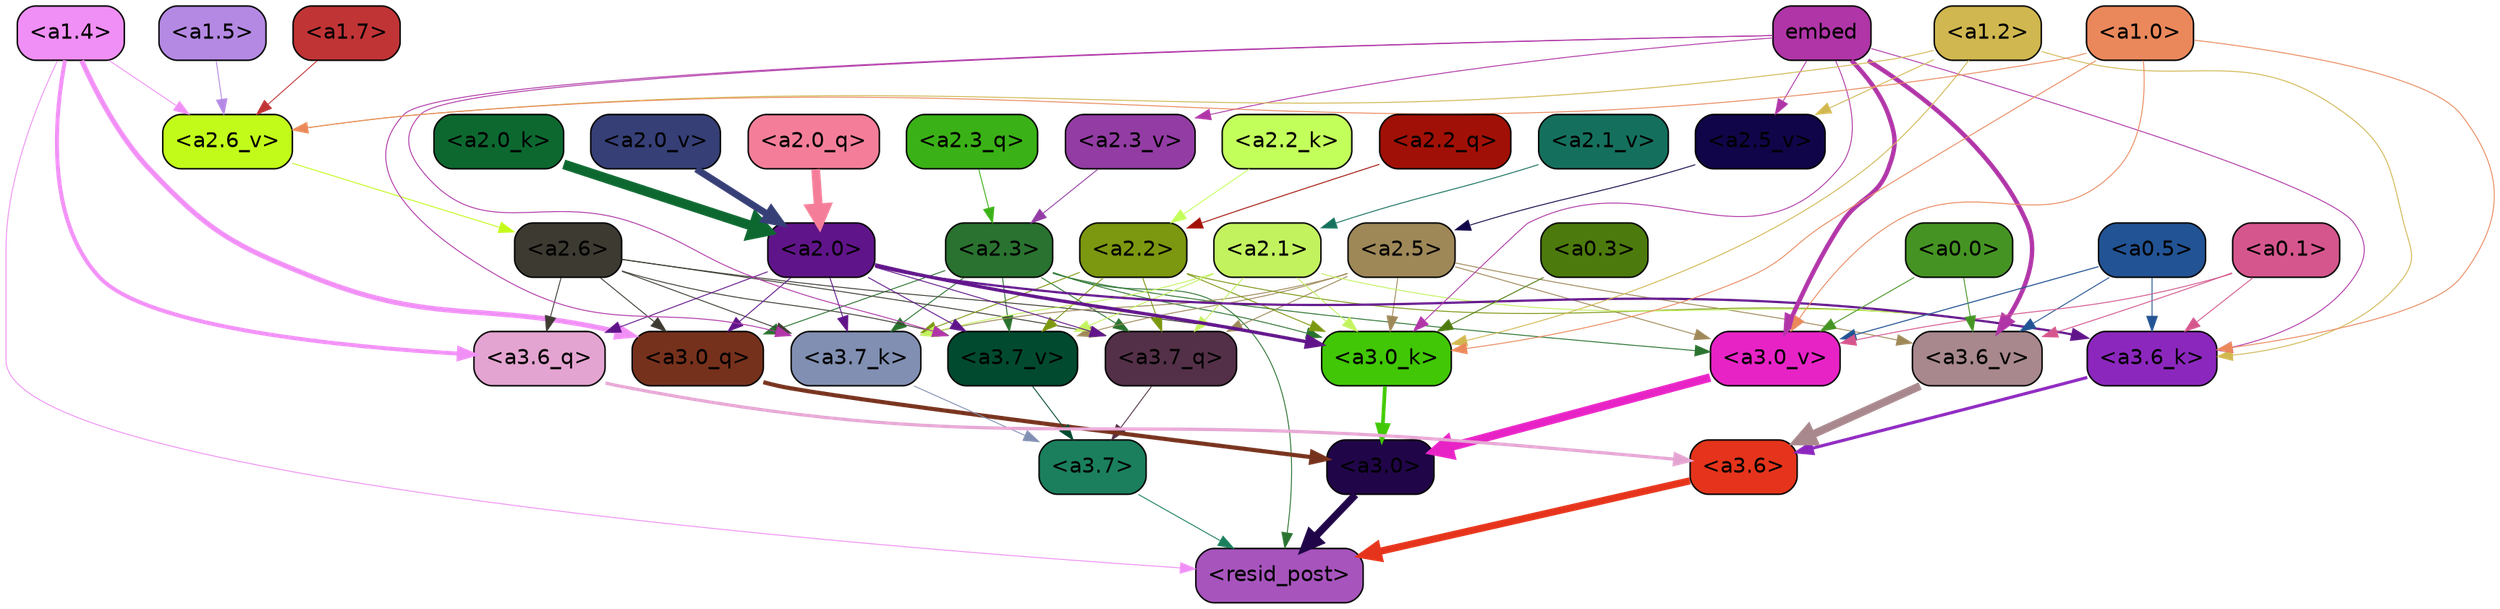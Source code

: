 strict digraph "" {
	graph [bgcolor=transparent,
		layout=dot,
		overlap=false,
		splines=true
	];
	"<a3.7>"	[color=black,
		fillcolor="#1b7f5e",
		fontname=Helvetica,
		shape=box,
		style="filled, rounded"];
	"<resid_post>"	[color=black,
		fillcolor="#a754bd",
		fontname=Helvetica,
		shape=box,
		style="filled, rounded"];
	"<a3.7>" -> "<resid_post>"	[color="#1b7f5e",
		penwidth=0.6];
	"<a3.6>"	[color=black,
		fillcolor="#e5341b",
		fontname=Helvetica,
		shape=box,
		style="filled, rounded"];
	"<a3.6>" -> "<resid_post>"	[color="#e5341b",
		penwidth=4.751612067222595];
	"<a3.0>"	[color=black,
		fillcolor="#200648",
		fontname=Helvetica,
		shape=box,
		style="filled, rounded"];
	"<a3.0>" -> "<resid_post>"	[color="#200648",
		penwidth=4.884142994880676];
	"<a2.3>"	[color=black,
		fillcolor="#29722f",
		fontname=Helvetica,
		shape=box,
		style="filled, rounded"];
	"<a2.3>" -> "<resid_post>"	[color="#29722f",
		penwidth=0.6];
	"<a3.7_q>"	[color=black,
		fillcolor="#533047",
		fontname=Helvetica,
		shape=box,
		style="filled, rounded"];
	"<a2.3>" -> "<a3.7_q>"	[color="#29722f",
		penwidth=0.6];
	"<a3.0_q>"	[color=black,
		fillcolor="#76311c",
		fontname=Helvetica,
		shape=box,
		style="filled, rounded"];
	"<a2.3>" -> "<a3.0_q>"	[color="#29722f",
		penwidth=0.6];
	"<a3.7_k>"	[color=black,
		fillcolor="#818fb2",
		fontname=Helvetica,
		shape=box,
		style="filled, rounded"];
	"<a2.3>" -> "<a3.7_k>"	[color="#29722f",
		penwidth=0.6];
	"<a3.0_k>"	[color=black,
		fillcolor="#41c705",
		fontname=Helvetica,
		shape=box,
		style="filled, rounded"];
	"<a2.3>" -> "<a3.0_k>"	[color="#29722f",
		penwidth=0.6];
	"<a3.7_v>"	[color=black,
		fillcolor="#014a2f",
		fontname=Helvetica,
		shape=box,
		style="filled, rounded"];
	"<a2.3>" -> "<a3.7_v>"	[color="#29722f",
		penwidth=0.6];
	"<a3.0_v>"	[color=black,
		fillcolor="#e823c6",
		fontname=Helvetica,
		shape=box,
		style="filled, rounded"];
	"<a2.3>" -> "<a3.0_v>"	[color="#29722f",
		penwidth=0.6];
	"<a1.4>"	[color=black,
		fillcolor="#f08ff5",
		fontname=Helvetica,
		shape=box,
		style="filled, rounded"];
	"<a1.4>" -> "<resid_post>"	[color="#f08ff5",
		penwidth=0.6];
	"<a3.6_q>"	[color=black,
		fillcolor="#e4a4d1",
		fontname=Helvetica,
		shape=box,
		style="filled, rounded"];
	"<a1.4>" -> "<a3.6_q>"	[color="#f08ff5",
		penwidth=2.6469622254371643];
	"<a1.4>" -> "<a3.0_q>"	[color="#f08ff5",
		penwidth=3.3040847778320312];
	"<a2.6_v>"	[color=black,
		fillcolor="#c2fb1a",
		fontname=Helvetica,
		shape=box,
		style="filled, rounded"];
	"<a1.4>" -> "<a2.6_v>"	[color="#f08ff5",
		penwidth=0.6];
	"<a3.7_q>" -> "<a3.7>"	[color="#533047",
		penwidth=0.6];
	"<a3.6_q>" -> "<a3.6>"	[color="#e4a4d1",
		penwidth=2.091020345687866];
	"<a3.0_q>" -> "<a3.0>"	[color="#76311c",
		penwidth=2.7421876192092896];
	"<a3.7_k>" -> "<a3.7>"	[color="#818fb2",
		penwidth=0.6];
	"<a3.6_k>"	[color=black,
		fillcolor="#8c27be",
		fontname=Helvetica,
		shape=box,
		style="filled, rounded"];
	"<a3.6_k>" -> "<a3.6>"	[color="#8c27be",
		penwidth=2.048597991466522];
	"<a3.0_k>" -> "<a3.0>"	[color="#41c705",
		penwidth=2.476402521133423];
	"<a3.7_v>" -> "<a3.7>"	[color="#014a2f",
		penwidth=0.6];
	"<a3.6_v>"	[color=black,
		fillcolor="#a8888d",
		fontname=Helvetica,
		shape=box,
		style="filled, rounded"];
	"<a3.6_v>" -> "<a3.6>"	[color="#a8888d",
		penwidth=5.2550448179244995];
	"<a3.0_v>" -> "<a3.0>"	[color="#e823c6",
		penwidth=5.652270674705505];
	"<a2.6>"	[color=black,
		fillcolor="#3d3a32",
		fontname=Helvetica,
		shape=box,
		style="filled, rounded"];
	"<a2.6>" -> "<a3.7_q>"	[color="#3d3a32",
		penwidth=0.6];
	"<a2.6>" -> "<a3.6_q>"	[color="#3d3a32",
		penwidth=0.6];
	"<a2.6>" -> "<a3.0_q>"	[color="#3d3a32",
		penwidth=0.6];
	"<a2.6>" -> "<a3.7_k>"	[color="#3d3a32",
		penwidth=0.6];
	"<a2.6>" -> "<a3.0_k>"	[color="#3d3a32",
		penwidth=0.6];
	"<a2.6>" -> "<a3.7_v>"	[color="#3d3a32",
		penwidth=0.6];
	"<a2.5>"	[color=black,
		fillcolor="#9e8858",
		fontname=Helvetica,
		shape=box,
		style="filled, rounded"];
	"<a2.5>" -> "<a3.7_q>"	[color="#9e8858",
		penwidth=0.6];
	"<a2.5>" -> "<a3.7_k>"	[color="#9e8858",
		penwidth=0.6];
	"<a2.5>" -> "<a3.0_k>"	[color="#9e8858",
		penwidth=0.6];
	"<a2.5>" -> "<a3.7_v>"	[color="#9e8858",
		penwidth=0.6];
	"<a2.5>" -> "<a3.6_v>"	[color="#9e8858",
		penwidth=0.6];
	"<a2.5>" -> "<a3.0_v>"	[color="#9e8858",
		penwidth=0.6];
	"<a2.2>"	[color=black,
		fillcolor="#7c9710",
		fontname=Helvetica,
		shape=box,
		style="filled, rounded"];
	"<a2.2>" -> "<a3.7_q>"	[color="#7c9710",
		penwidth=0.6];
	"<a2.2>" -> "<a3.7_k>"	[color="#7c9710",
		penwidth=0.6];
	"<a2.2>" -> "<a3.6_k>"	[color="#7c9710",
		penwidth=0.6];
	"<a2.2>" -> "<a3.0_k>"	[color="#7c9710",
		penwidth=0.6];
	"<a2.2>" -> "<a3.7_v>"	[color="#7c9710",
		penwidth=0.6];
	"<a2.1>"	[color=black,
		fillcolor="#c3f25f",
		fontname=Helvetica,
		shape=box,
		style="filled, rounded"];
	"<a2.1>" -> "<a3.7_q>"	[color="#c3f25f",
		penwidth=0.6];
	"<a2.1>" -> "<a3.7_k>"	[color="#c3f25f",
		penwidth=0.6];
	"<a2.1>" -> "<a3.6_k>"	[color="#c3f25f",
		penwidth=0.6];
	"<a2.1>" -> "<a3.0_k>"	[color="#c3f25f",
		penwidth=0.6];
	"<a2.1>" -> "<a3.7_v>"	[color="#c3f25f",
		penwidth=0.6];
	"<a2.0>"	[color=black,
		fillcolor="#601489",
		fontname=Helvetica,
		shape=box,
		style="filled, rounded"];
	"<a2.0>" -> "<a3.7_q>"	[color="#601489",
		penwidth=0.6];
	"<a2.0>" -> "<a3.6_q>"	[color="#601489",
		penwidth=0.6];
	"<a2.0>" -> "<a3.0_q>"	[color="#601489",
		penwidth=0.6];
	"<a2.0>" -> "<a3.7_k>"	[color="#601489",
		penwidth=0.6];
	"<a2.0>" -> "<a3.6_k>"	[color="#601489",
		penwidth=1.4757367372512817];
	"<a2.0>" -> "<a3.0_k>"	[color="#601489",
		penwidth=2.2137351036071777];
	"<a2.0>" -> "<a3.7_v>"	[color="#601489",
		penwidth=0.6];
	embed	[color=black,
		fillcolor="#b035a7",
		fontname=Helvetica,
		shape=box,
		style="filled, rounded"];
	embed -> "<a3.7_k>"	[color="#b035a7",
		penwidth=0.6];
	embed -> "<a3.6_k>"	[color="#b035a7",
		penwidth=0.6];
	embed -> "<a3.0_k>"	[color="#b035a7",
		penwidth=0.6];
	embed -> "<a3.7_v>"	[color="#b035a7",
		penwidth=0.6];
	embed -> "<a3.6_v>"	[color="#b035a7",
		penwidth=2.9582033157348633];
	embed -> "<a3.0_v>"	[color="#b035a7",
		penwidth=2.972973108291626];
	"<a2.5_v>"	[color=black,
		fillcolor="#110549",
		fontname=Helvetica,
		shape=box,
		style="filled, rounded"];
	embed -> "<a2.5_v>"	[color="#b035a7",
		penwidth=0.6];
	"<a2.3_v>"	[color=black,
		fillcolor="#933ca4",
		fontname=Helvetica,
		shape=box,
		style="filled, rounded"];
	embed -> "<a2.3_v>"	[color="#b035a7",
		penwidth=0.6];
	"<a1.2>"	[color=black,
		fillcolor="#d1b74f",
		fontname=Helvetica,
		shape=box,
		style="filled, rounded"];
	"<a1.2>" -> "<a3.6_k>"	[color="#d1b74f",
		penwidth=0.6];
	"<a1.2>" -> "<a3.0_k>"	[color="#d1b74f",
		penwidth=0.6];
	"<a1.2>" -> "<a2.6_v>"	[color="#d1b74f",
		penwidth=0.6];
	"<a1.2>" -> "<a2.5_v>"	[color="#d1b74f",
		penwidth=0.6];
	"<a1.0>"	[color=black,
		fillcolor="#ea885b",
		fontname=Helvetica,
		shape=box,
		style="filled, rounded"];
	"<a1.0>" -> "<a3.6_k>"	[color="#ea885b",
		penwidth=0.6];
	"<a1.0>" -> "<a3.0_k>"	[color="#ea885b",
		penwidth=0.6];
	"<a1.0>" -> "<a3.0_v>"	[color="#ea885b",
		penwidth=0.6];
	"<a1.0>" -> "<a2.6_v>"	[color="#ea885b",
		penwidth=0.6];
	"<a0.5>"	[color=black,
		fillcolor="#225394",
		fontname=Helvetica,
		shape=box,
		style="filled, rounded"];
	"<a0.5>" -> "<a3.6_k>"	[color="#225394",
		penwidth=0.6];
	"<a0.5>" -> "<a3.6_v>"	[color="#225394",
		penwidth=0.6];
	"<a0.5>" -> "<a3.0_v>"	[color="#225394",
		penwidth=0.6790935099124908];
	"<a0.1>"	[color=black,
		fillcolor="#d5568d",
		fontname=Helvetica,
		shape=box,
		style="filled, rounded"];
	"<a0.1>" -> "<a3.6_k>"	[color="#d5568d",
		penwidth=0.6];
	"<a0.1>" -> "<a3.6_v>"	[color="#d5568d",
		penwidth=0.6];
	"<a0.1>" -> "<a3.0_v>"	[color="#d5568d",
		penwidth=0.6];
	"<a0.3>"	[color=black,
		fillcolor="#4d7a0d",
		fontname=Helvetica,
		shape=box,
		style="filled, rounded"];
	"<a0.3>" -> "<a3.0_k>"	[color="#4d7a0d",
		penwidth=0.6];
	"<a0.0>"	[color=black,
		fillcolor="#459423",
		fontname=Helvetica,
		shape=box,
		style="filled, rounded"];
	"<a0.0>" -> "<a3.6_v>"	[color="#459423",
		penwidth=0.6];
	"<a0.0>" -> "<a3.0_v>"	[color="#459423",
		penwidth=0.6];
	"<a2.3_q>"	[color=black,
		fillcolor="#3ab116",
		fontname=Helvetica,
		shape=box,
		style="filled, rounded"];
	"<a2.3_q>" -> "<a2.3>"	[color="#3ab116",
		penwidth=0.6];
	"<a2.2_q>"	[color=black,
		fillcolor="#a11006",
		fontname=Helvetica,
		shape=box,
		style="filled, rounded"];
	"<a2.2_q>" -> "<a2.2>"	[color="#a11006",
		penwidth=0.6];
	"<a2.0_q>"	[color=black,
		fillcolor="#f47e99",
		fontname=Helvetica,
		shape=box,
		style="filled, rounded"];
	"<a2.0_q>" -> "<a2.0>"	[color="#f47e99",
		penwidth=5.819834470748901];
	"<a2.2_k>"	[color=black,
		fillcolor="#c3ff5b",
		fontname=Helvetica,
		shape=box,
		style="filled, rounded"];
	"<a2.2_k>" -> "<a2.2>"	[color="#c3ff5b",
		penwidth=0.6];
	"<a2.0_k>"	[color=black,
		fillcolor="#0d6830",
		fontname=Helvetica,
		shape=box,
		style="filled, rounded"];
	"<a2.0_k>" -> "<a2.0>"	[color="#0d6830",
		penwidth=6.470837593078613];
	"<a2.6_v>" -> "<a2.6>"	[color="#c2fb1a",
		penwidth=0.6];
	"<a2.5_v>" -> "<a2.5>"	[color="#110549",
		penwidth=0.6];
	"<a2.3_v>" -> "<a2.3>"	[color="#933ca4",
		penwidth=0.6];
	"<a2.1_v>"	[color=black,
		fillcolor="#14705d",
		fontname=Helvetica,
		shape=box,
		style="filled, rounded"];
	"<a2.1_v>" -> "<a2.1>"	[color="#14705d",
		penwidth=0.6];
	"<a2.0_v>"	[color=black,
		fillcolor="#363f76",
		fontname=Helvetica,
		shape=box,
		style="filled, rounded"];
	"<a2.0_v>" -> "<a2.0>"	[color="#363f76",
		penwidth=4.5950857400894165];
	"<a1.7>"	[color=black,
		fillcolor="#c13436",
		fontname=Helvetica,
		shape=box,
		style="filled, rounded"];
	"<a1.7>" -> "<a2.6_v>"	[color="#c13436",
		penwidth=0.6];
	"<a1.5>"	[color=black,
		fillcolor="#b489e3",
		fontname=Helvetica,
		shape=box,
		style="filled, rounded"];
	"<a1.5>" -> "<a2.6_v>"	[color="#b489e3",
		penwidth=0.6];
}
